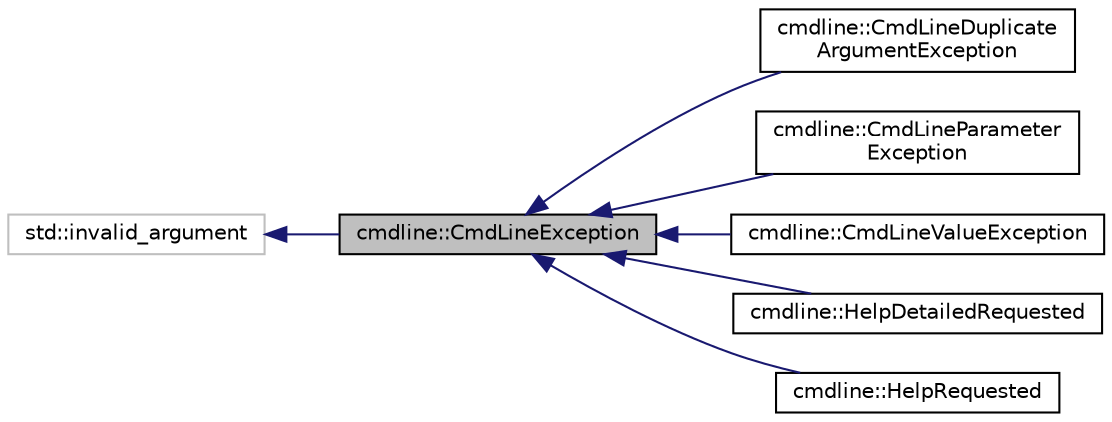 digraph "cmdline::CmdLineException"
{
 // LATEX_PDF_SIZE
  edge [fontname="Helvetica",fontsize="10",labelfontname="Helvetica",labelfontsize="10"];
  node [fontname="Helvetica",fontsize="10",shape=record];
  rankdir="LR";
  Node1 [label="cmdline::CmdLineException",height=0.2,width=0.4,color="black", fillcolor="grey75", style="filled", fontcolor="black",tooltip=" "];
  Node2 -> Node1 [dir="back",color="midnightblue",fontsize="10",style="solid"];
  Node2 [label="std::invalid_argument",height=0.2,width=0.4,color="grey75", fillcolor="white", style="filled",tooltip=" "];
  Node1 -> Node3 [dir="back",color="midnightblue",fontsize="10",style="solid"];
  Node3 [label="cmdline::CmdLineDuplicate\lArgumentException",height=0.2,width=0.4,color="black", fillcolor="white", style="filled",URL="$classcmdline_1_1_cmd_line_duplicate_argument_exception.html",tooltip=" "];
  Node1 -> Node4 [dir="back",color="midnightblue",fontsize="10",style="solid"];
  Node4 [label="cmdline::CmdLineParameter\lException",height=0.2,width=0.4,color="black", fillcolor="white", style="filled",URL="$classcmdline_1_1_cmd_line_parameter_exception.html",tooltip=" "];
  Node1 -> Node5 [dir="back",color="midnightblue",fontsize="10",style="solid"];
  Node5 [label="cmdline::CmdLineValueException",height=0.2,width=0.4,color="black", fillcolor="white", style="filled",URL="$classcmdline_1_1_cmd_line_value_exception.html",tooltip=" "];
  Node1 -> Node6 [dir="back",color="midnightblue",fontsize="10",style="solid"];
  Node6 [label="cmdline::HelpDetailedRequested",height=0.2,width=0.4,color="black", fillcolor="white", style="filled",URL="$classcmdline_1_1_help_detailed_requested.html",tooltip=" "];
  Node1 -> Node7 [dir="back",color="midnightblue",fontsize="10",style="solid"];
  Node7 [label="cmdline::HelpRequested",height=0.2,width=0.4,color="black", fillcolor="white", style="filled",URL="$classcmdline_1_1_help_requested.html",tooltip=" "];
}
